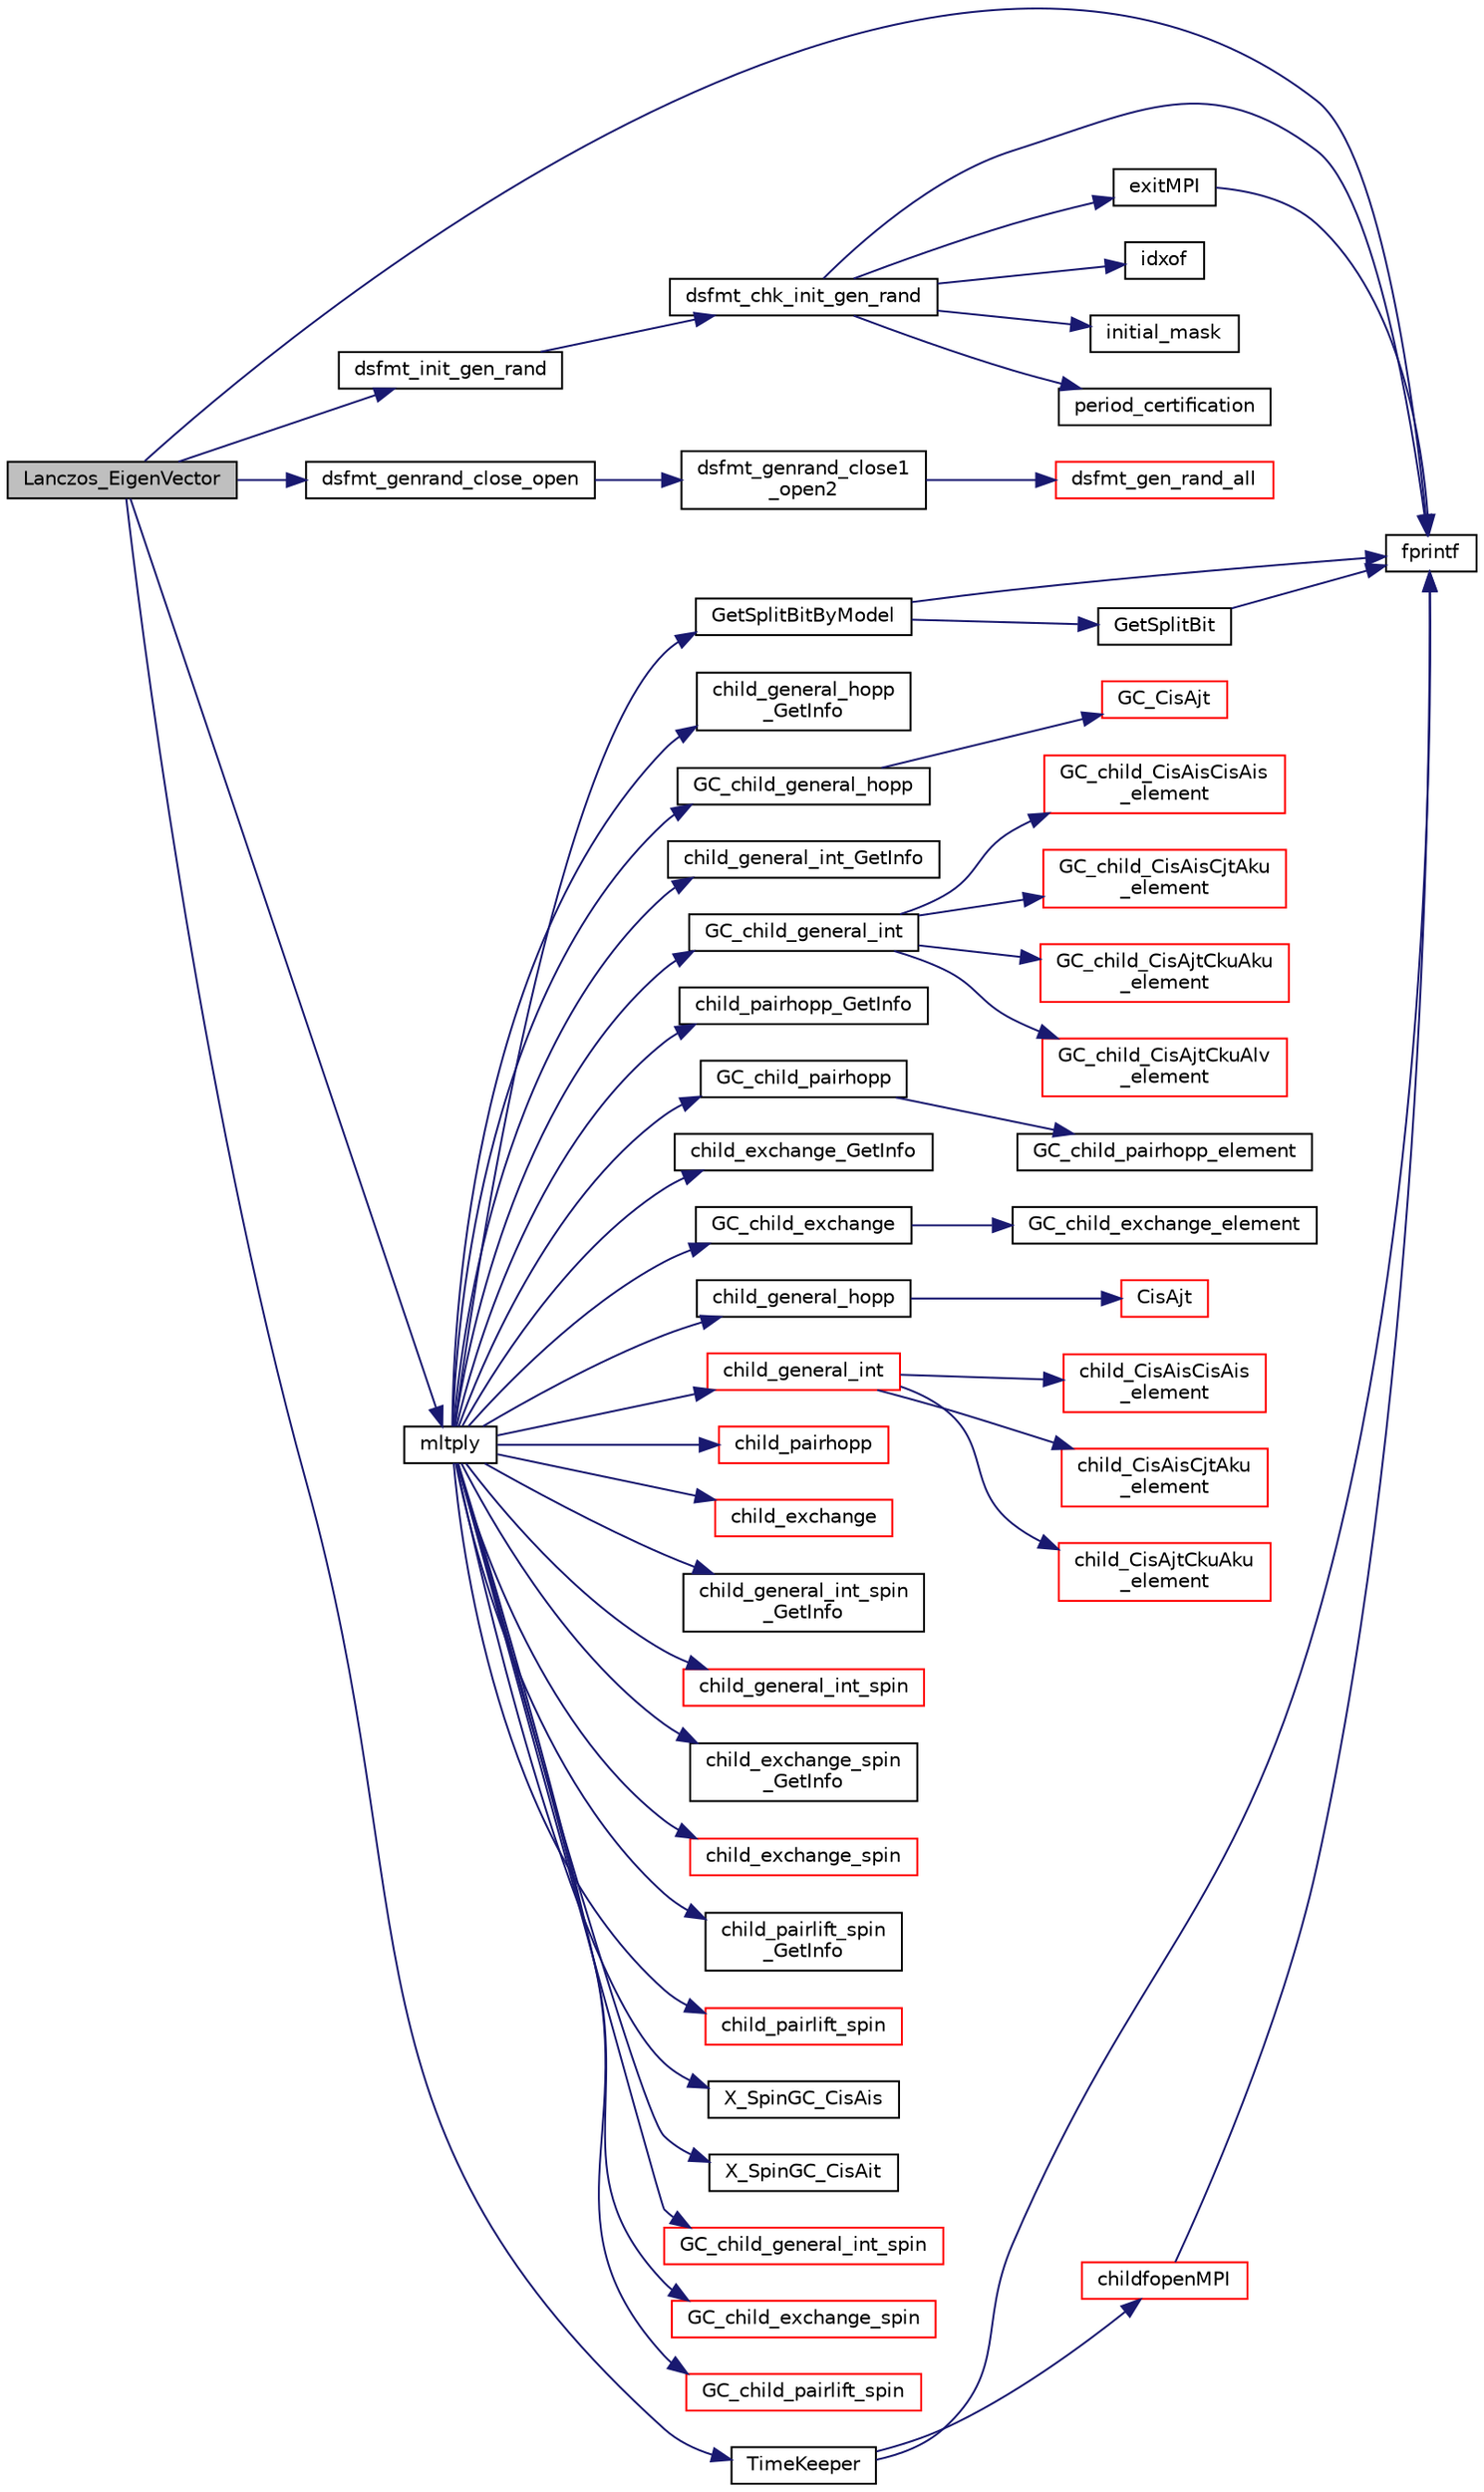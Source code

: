 digraph "Lanczos_EigenVector"
{
 // INTERACTIVE_SVG=YES
  edge [fontname="Helvetica",fontsize="10",labelfontname="Helvetica",labelfontsize="10"];
  node [fontname="Helvetica",fontsize="10",shape=record];
  rankdir="LR";
  Node1 [label="Lanczos_EigenVector",height=0.2,width=0.4,color="black", fillcolor="grey75", style="filled", fontcolor="black"];
  Node1 -> Node2 [color="midnightblue",fontsize="10",style="solid",fontname="Helvetica"];
  Node2 [label="fprintf",height=0.2,width=0.4,color="black", fillcolor="white", style="filled",URL="$xfreemem__large_8c.html#a5c1bb0da45eec945c4cc3233c7d8427e"];
  Node1 -> Node3 [color="midnightblue",fontsize="10",style="solid",fontname="Helvetica"];
  Node3 [label="dsfmt_init_gen_rand",height=0.2,width=0.4,color="black", fillcolor="white", style="filled",URL="$d_s_f_m_t_8h.html#aa767efdc0f36a3cde4d61d3764a473de"];
  Node3 -> Node4 [color="midnightblue",fontsize="10",style="solid",fontname="Helvetica"];
  Node4 [label="dsfmt_chk_init_gen_rand",height=0.2,width=0.4,color="black", fillcolor="white", style="filled",URL="$d_s_f_m_t_8h.html#a2fa6a84095a280a4e1556415f3d4f259"];
  Node4 -> Node2 [color="midnightblue",fontsize="10",style="solid",fontname="Helvetica"];
  Node4 -> Node5 [color="midnightblue",fontsize="10",style="solid",fontname="Helvetica"];
  Node5 [label="exitMPI",height=0.2,width=0.4,color="black", fillcolor="white", style="filled",URL="$wrapper_m_p_i_8h.html#ae0504dbbe2857fc4f3c84ef0b7bc45ed"];
  Node5 -> Node2 [color="midnightblue",fontsize="10",style="solid",fontname="Helvetica"];
  Node4 -> Node6 [color="midnightblue",fontsize="10",style="solid",fontname="Helvetica"];
  Node6 [label="idxof",height=0.2,width=0.4,color="black", fillcolor="white", style="filled",URL="$d_s_f_m_t_8c.html#a6ceeab85133c3fd7ec95aa85523ff544"];
  Node4 -> Node7 [color="midnightblue",fontsize="10",style="solid",fontname="Helvetica"];
  Node7 [label="initial_mask",height=0.2,width=0.4,color="black", fillcolor="white", style="filled",URL="$d_s_f_m_t_8c.html#a95a1673e2b7b3a48a7eab8fa19e18e1d"];
  Node4 -> Node8 [color="midnightblue",fontsize="10",style="solid",fontname="Helvetica"];
  Node8 [label="period_certification",height=0.2,width=0.4,color="black", fillcolor="white", style="filled",URL="$d_s_f_m_t_8c.html#a8c0334eb83e12d16f2cfe48929114e44"];
  Node1 -> Node9 [color="midnightblue",fontsize="10",style="solid",fontname="Helvetica"];
  Node9 [label="dsfmt_genrand_close_open",height=0.2,width=0.4,color="black", fillcolor="white", style="filled",URL="$d_s_f_m_t_8h.html#a1d070f0dc97e95122038aed8be76f8dd"];
  Node9 -> Node10 [color="midnightblue",fontsize="10",style="solid",fontname="Helvetica"];
  Node10 [label="dsfmt_genrand_close1\l_open2",height=0.2,width=0.4,color="black", fillcolor="white", style="filled",URL="$d_s_f_m_t_8h.html#a988f7f99c98960c22f19f68edb41f399"];
  Node10 -> Node11 [color="midnightblue",fontsize="10",style="solid",fontname="Helvetica"];
  Node11 [label="dsfmt_gen_rand_all",height=0.2,width=0.4,color="red", fillcolor="white", style="filled",URL="$d_s_f_m_t_8h.html#afccb1e4d75cea7ffe3b45cba53d1e5e0"];
  Node1 -> Node12 [color="midnightblue",fontsize="10",style="solid",fontname="Helvetica"];
  Node12 [label="mltply",height=0.2,width=0.4,color="black", fillcolor="white", style="filled",URL="$mltply_8c.html#a61eb17d17b7d03aab22aa05b4074a407"];
  Node12 -> Node13 [color="midnightblue",fontsize="10",style="solid",fontname="Helvetica"];
  Node13 [label="GetSplitBitByModel",height=0.2,width=0.4,color="black", fillcolor="white", style="filled",URL="$bitcalc_8c.html#a78387adc1f4e171d3796235adfcbd87e"];
  Node13 -> Node2 [color="midnightblue",fontsize="10",style="solid",fontname="Helvetica"];
  Node13 -> Node14 [color="midnightblue",fontsize="10",style="solid",fontname="Helvetica"];
  Node14 [label="GetSplitBit",height=0.2,width=0.4,color="black", fillcolor="white", style="filled",URL="$bitcalc_8c.html#a8151401358ba31213a5bb228b9b57cfc"];
  Node14 -> Node2 [color="midnightblue",fontsize="10",style="solid",fontname="Helvetica"];
  Node12 -> Node15 [color="midnightblue",fontsize="10",style="solid",fontname="Helvetica"];
  Node15 [label="child_general_hopp\l_GetInfo",height=0.2,width=0.4,color="black", fillcolor="white", style="filled",URL="$mltply_8c.html#ad2c9c4176ec4f0f7d5087a890467a264"];
  Node12 -> Node16 [color="midnightblue",fontsize="10",style="solid",fontname="Helvetica"];
  Node16 [label="GC_child_general_hopp",height=0.2,width=0.4,color="black", fillcolor="white", style="filled",URL="$mltply_8c.html#a59f11fc0359c4543168c6a6f61a1ec70"];
  Node16 -> Node17 [color="midnightblue",fontsize="10",style="solid",fontname="Helvetica"];
  Node17 [label="GC_CisAjt",height=0.2,width=0.4,color="red", fillcolor="white", style="filled",URL="$mltply_8c.html#a257628b6ed79f7a93d3d2a9a957bc936"];
  Node12 -> Node18 [color="midnightblue",fontsize="10",style="solid",fontname="Helvetica"];
  Node18 [label="child_general_int_GetInfo",height=0.2,width=0.4,color="black", fillcolor="white", style="filled",URL="$mltply_8c.html#ad8750d6b426c68d0e931849d094b11ce"];
  Node12 -> Node19 [color="midnightblue",fontsize="10",style="solid",fontname="Helvetica"];
  Node19 [label="GC_child_general_int",height=0.2,width=0.4,color="black", fillcolor="white", style="filled",URL="$mltply_8c.html#a70e66e6ab9f74ec21130ed2363e24a51"];
  Node19 -> Node20 [color="midnightblue",fontsize="10",style="solid",fontname="Helvetica"];
  Node20 [label="GC_child_CisAisCisAis\l_element",height=0.2,width=0.4,color="red", fillcolor="white", style="filled",URL="$mltply_8c.html#a6e5c6a3af522a385b4ee60f66efb2557"];
  Node19 -> Node21 [color="midnightblue",fontsize="10",style="solid",fontname="Helvetica"];
  Node21 [label="GC_child_CisAisCjtAku\l_element",height=0.2,width=0.4,color="red", fillcolor="white", style="filled",URL="$mltply_8c.html#a5a389f0d9543e02b5d2e19df0198bafc"];
  Node19 -> Node22 [color="midnightblue",fontsize="10",style="solid",fontname="Helvetica"];
  Node22 [label="GC_child_CisAjtCkuAku\l_element",height=0.2,width=0.4,color="red", fillcolor="white", style="filled",URL="$mltply_8c.html#ab7d585bf30bbcee8449b8c54d0bb128e"];
  Node19 -> Node23 [color="midnightblue",fontsize="10",style="solid",fontname="Helvetica"];
  Node23 [label="GC_child_CisAjtCkuAlv\l_element",height=0.2,width=0.4,color="red", fillcolor="white", style="filled",URL="$mltply_8c.html#a6d06655a28258eea84191579396219e1"];
  Node12 -> Node24 [color="midnightblue",fontsize="10",style="solid",fontname="Helvetica"];
  Node24 [label="child_pairhopp_GetInfo",height=0.2,width=0.4,color="black", fillcolor="white", style="filled",URL="$mltply_8c.html#ada83696e48d6a9496eca54980a2fd2a4"];
  Node12 -> Node25 [color="midnightblue",fontsize="10",style="solid",fontname="Helvetica"];
  Node25 [label="GC_child_pairhopp",height=0.2,width=0.4,color="black", fillcolor="white", style="filled",URL="$mltply_8c.html#ad16f7b63b9768957a720004697a7a774"];
  Node25 -> Node26 [color="midnightblue",fontsize="10",style="solid",fontname="Helvetica"];
  Node26 [label="GC_child_pairhopp_element",height=0.2,width=0.4,color="black", fillcolor="white", style="filled",URL="$mltply_8c.html#a47af1fdf91258fccc366f8e96f600bfb"];
  Node12 -> Node27 [color="midnightblue",fontsize="10",style="solid",fontname="Helvetica"];
  Node27 [label="child_exchange_GetInfo",height=0.2,width=0.4,color="black", fillcolor="white", style="filled",URL="$mltply_8c.html#ace0e2c1c928c924f7efd3bf106c9122e"];
  Node12 -> Node28 [color="midnightblue",fontsize="10",style="solid",fontname="Helvetica"];
  Node28 [label="GC_child_exchange",height=0.2,width=0.4,color="black", fillcolor="white", style="filled",URL="$mltply_8c.html#a23af00b3160b075156e1c842bb3a879d"];
  Node28 -> Node29 [color="midnightblue",fontsize="10",style="solid",fontname="Helvetica"];
  Node29 [label="GC_child_exchange_element",height=0.2,width=0.4,color="black", fillcolor="white", style="filled",URL="$mltply_8c.html#a17e4b4cfa71b3d34cdc969cb22b79ba9"];
  Node12 -> Node30 [color="midnightblue",fontsize="10",style="solid",fontname="Helvetica"];
  Node30 [label="child_general_hopp",height=0.2,width=0.4,color="black", fillcolor="white", style="filled",URL="$mltply_8c.html#ac6de5fa85bba8abb6001cea5f4eae19e"];
  Node30 -> Node31 [color="midnightblue",fontsize="10",style="solid",fontname="Helvetica"];
  Node31 [label="CisAjt",height=0.2,width=0.4,color="red", fillcolor="white", style="filled",URL="$mltply_8c.html#aaf0a9a1a4862be39ce011d0acf118928"];
  Node12 -> Node32 [color="midnightblue",fontsize="10",style="solid",fontname="Helvetica"];
  Node32 [label="child_general_int",height=0.2,width=0.4,color="red", fillcolor="white", style="filled",URL="$mltply_8c.html#aef9d79bf221699cecaa1b65b374e5b92"];
  Node32 -> Node33 [color="midnightblue",fontsize="10",style="solid",fontname="Helvetica"];
  Node33 [label="child_CisAisCisAis\l_element",height=0.2,width=0.4,color="red", fillcolor="white", style="filled",URL="$mltply_8c.html#a11e78b661246513350ad6ee2e3985d9f"];
  Node32 -> Node34 [color="midnightblue",fontsize="10",style="solid",fontname="Helvetica"];
  Node34 [label="child_CisAisCjtAku\l_element",height=0.2,width=0.4,color="red", fillcolor="white", style="filled",URL="$mltply_8c.html#a985bdb0d96a952fc6c447e12ea2b906a"];
  Node32 -> Node35 [color="midnightblue",fontsize="10",style="solid",fontname="Helvetica"];
  Node35 [label="child_CisAjtCkuAku\l_element",height=0.2,width=0.4,color="red", fillcolor="white", style="filled",URL="$mltply_8c.html#a8575bdd2f35cf049753b0617d2693edb"];
  Node12 -> Node36 [color="midnightblue",fontsize="10",style="solid",fontname="Helvetica"];
  Node36 [label="child_pairhopp",height=0.2,width=0.4,color="red", fillcolor="white", style="filled",URL="$mltply_8c.html#a4d178b47dde9c5e387a87d482463575d"];
  Node12 -> Node37 [color="midnightblue",fontsize="10",style="solid",fontname="Helvetica"];
  Node37 [label="child_exchange",height=0.2,width=0.4,color="red", fillcolor="white", style="filled",URL="$mltply_8c.html#a5821f04d36f42ce53a1d522dcb5548c5"];
  Node12 -> Node38 [color="midnightblue",fontsize="10",style="solid",fontname="Helvetica"];
  Node38 [label="child_general_int_spin\l_GetInfo",height=0.2,width=0.4,color="black", fillcolor="white", style="filled",URL="$mltply_8c.html#a4f2cb8d2efe39da7c0b1b6d975758c40"];
  Node12 -> Node39 [color="midnightblue",fontsize="10",style="solid",fontname="Helvetica"];
  Node39 [label="child_general_int_spin",height=0.2,width=0.4,color="red", fillcolor="white", style="filled",URL="$mltply_8c.html#aa02ac66be051c651994ed4c9bfd9648e"];
  Node12 -> Node40 [color="midnightblue",fontsize="10",style="solid",fontname="Helvetica"];
  Node40 [label="child_exchange_spin\l_GetInfo",height=0.2,width=0.4,color="black", fillcolor="white", style="filled",URL="$mltply_8c.html#a70512a3c407e79dd6c912a63f9afe4ae"];
  Node12 -> Node41 [color="midnightblue",fontsize="10",style="solid",fontname="Helvetica"];
  Node41 [label="child_exchange_spin",height=0.2,width=0.4,color="red", fillcolor="white", style="filled",URL="$mltply_8c.html#ab975146c2b912899e92ae74ec42b5b45"];
  Node12 -> Node42 [color="midnightblue",fontsize="10",style="solid",fontname="Helvetica"];
  Node42 [label="child_pairlift_spin\l_GetInfo",height=0.2,width=0.4,color="black", fillcolor="white", style="filled",URL="$mltply_8c.html#a2ccdc49853b6d944a5274784015ff774"];
  Node12 -> Node43 [color="midnightblue",fontsize="10",style="solid",fontname="Helvetica"];
  Node43 [label="child_pairlift_spin",height=0.2,width=0.4,color="red", fillcolor="white", style="filled",URL="$mltply_8c.html#ad98281df0128bef6143204cfee393119"];
  Node12 -> Node44 [color="midnightblue",fontsize="10",style="solid",fontname="Helvetica"];
  Node44 [label="X_SpinGC_CisAis",height=0.2,width=0.4,color="black", fillcolor="white", style="filled",URL="$mltply_8c.html#a5d9e5a462ca77248cbae177465fa02c3"];
  Node12 -> Node45 [color="midnightblue",fontsize="10",style="solid",fontname="Helvetica"];
  Node45 [label="X_SpinGC_CisAit",height=0.2,width=0.4,color="black", fillcolor="white", style="filled",URL="$mltply_8c.html#a707ac2de8043df3be28fcf3c81c44362"];
  Node12 -> Node46 [color="midnightblue",fontsize="10",style="solid",fontname="Helvetica"];
  Node46 [label="GC_child_general_int_spin",height=0.2,width=0.4,color="red", fillcolor="white", style="filled",URL="$mltply_8c.html#a0dac10eb920ee6f0c6d5c064167b6cf2"];
  Node12 -> Node47 [color="midnightblue",fontsize="10",style="solid",fontname="Helvetica"];
  Node47 [label="GC_child_exchange_spin",height=0.2,width=0.4,color="red", fillcolor="white", style="filled",URL="$mltply_8c.html#a1da5e51d844cfaf0edf806b0e29e3ab8"];
  Node12 -> Node48 [color="midnightblue",fontsize="10",style="solid",fontname="Helvetica"];
  Node48 [label="GC_child_pairlift_spin",height=0.2,width=0.4,color="red", fillcolor="white", style="filled",URL="$mltply_8c.html#ae3ae89f559a5119c3d29bfef76f30369"];
  Node1 -> Node49 [color="midnightblue",fontsize="10",style="solid",fontname="Helvetica"];
  Node49 [label="TimeKeeper",height=0.2,width=0.4,color="black", fillcolor="white", style="filled",URL="$log_8h.html#a5c659bb0ba9e5d8a508c6cb6b7431f23",tooltip="Functions for writing a time log. "];
  Node49 -> Node50 [color="midnightblue",fontsize="10",style="solid",fontname="Helvetica"];
  Node50 [label="childfopenMPI",height=0.2,width=0.4,color="red", fillcolor="white", style="filled",URL="$_file_i_o_8c.html#a7d23a0790b28a52d128e0b93bc832cfb"];
  Node50 -> Node2 [color="midnightblue",fontsize="10",style="solid",fontname="Helvetica"];
  Node49 -> Node2 [color="midnightblue",fontsize="10",style="solid",fontname="Helvetica"];
}

